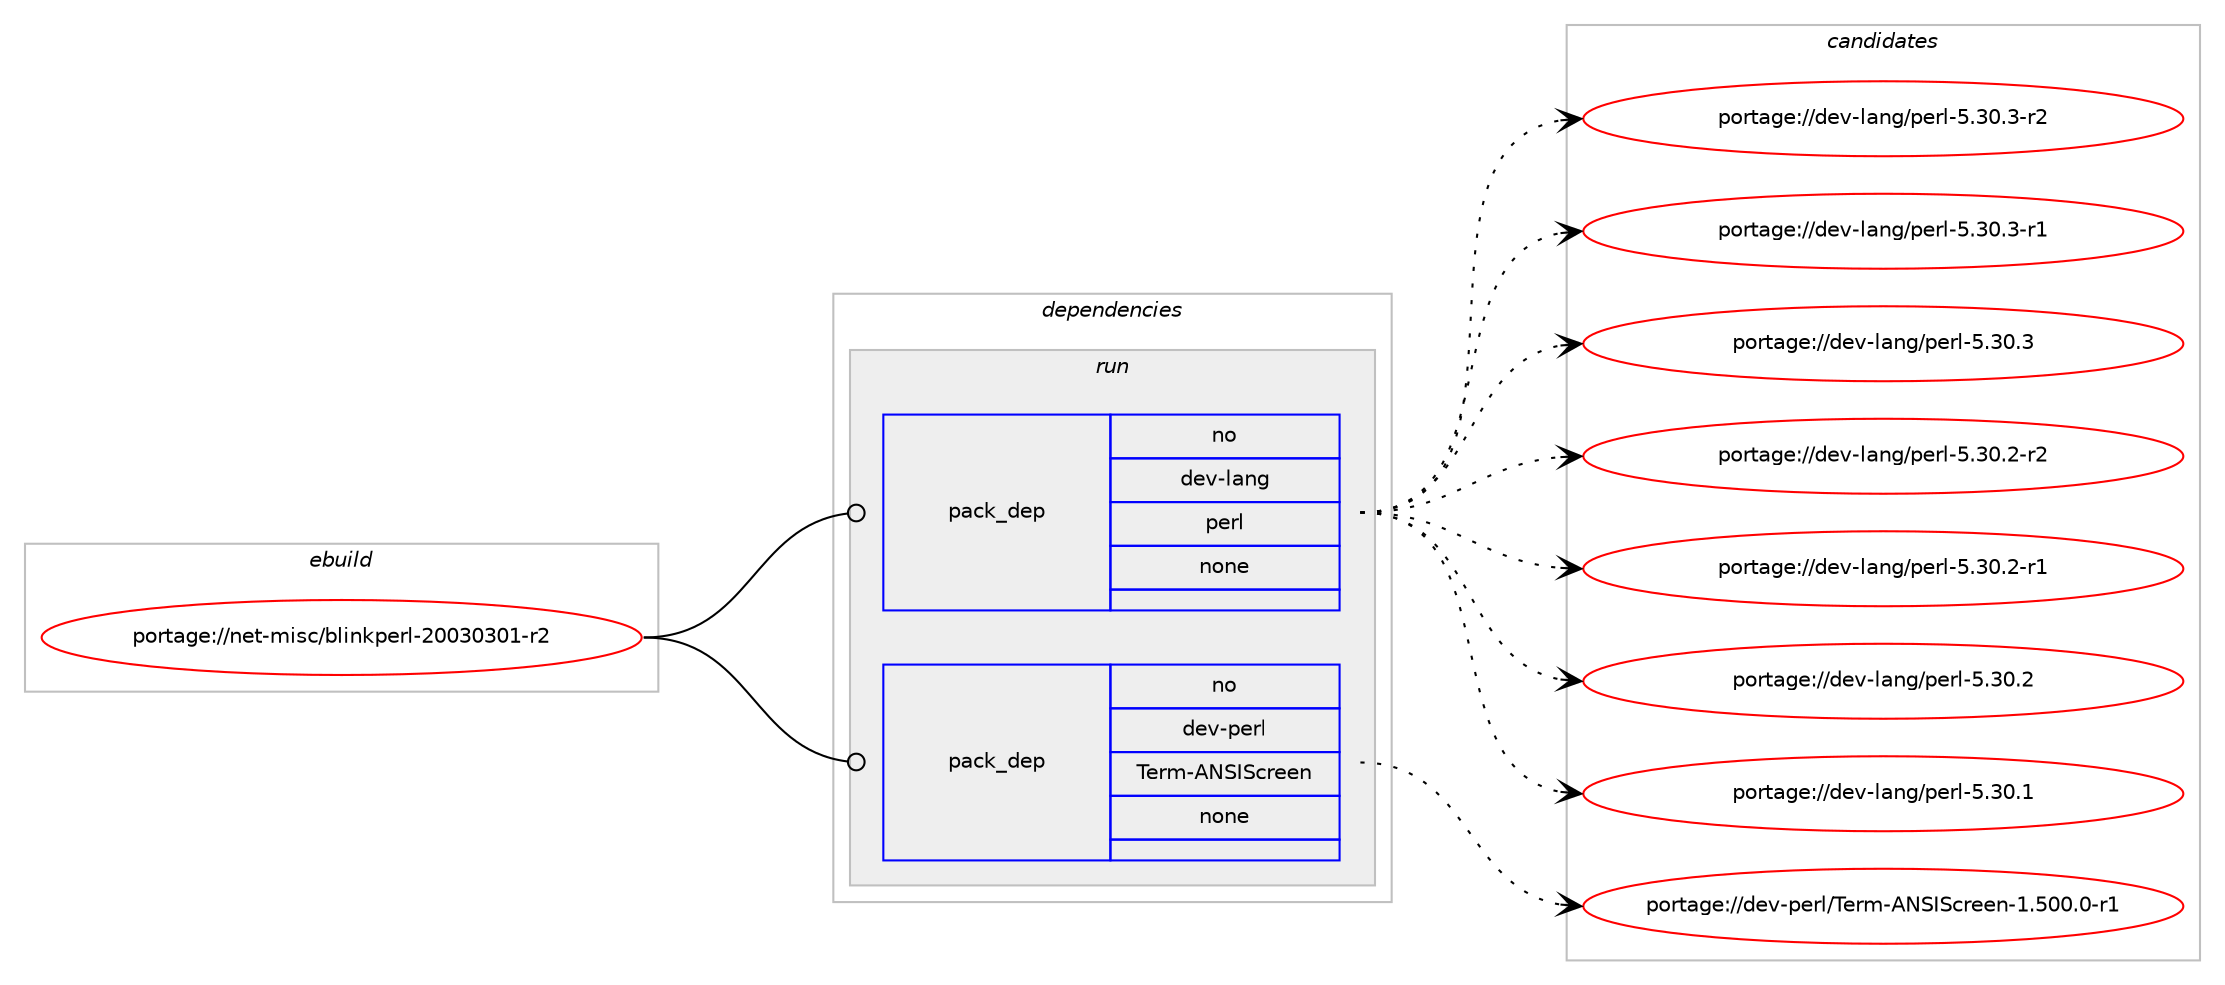 digraph prolog {

# *************
# Graph options
# *************

newrank=true;
concentrate=true;
compound=true;
graph [rankdir=LR,fontname=Helvetica,fontsize=10,ranksep=1.5];#, ranksep=2.5, nodesep=0.2];
edge  [arrowhead=vee];
node  [fontname=Helvetica,fontsize=10];

# **********
# The ebuild
# **********

subgraph cluster_leftcol {
color=gray;
rank=same;
label=<<i>ebuild</i>>;
id [label="portage://net-misc/blinkperl-20030301-r2", color=red, width=4, href="../net-misc/blinkperl-20030301-r2.svg"];
}

# ****************
# The dependencies
# ****************

subgraph cluster_midcol {
color=gray;
label=<<i>dependencies</i>>;
subgraph cluster_compile {
fillcolor="#eeeeee";
style=filled;
label=<<i>compile</i>>;
}
subgraph cluster_compileandrun {
fillcolor="#eeeeee";
style=filled;
label=<<i>compile and run</i>>;
}
subgraph cluster_run {
fillcolor="#eeeeee";
style=filled;
label=<<i>run</i>>;
subgraph pack5522 {
dependency6267 [label=<<TABLE BORDER="0" CELLBORDER="1" CELLSPACING="0" CELLPADDING="4" WIDTH="220"><TR><TD ROWSPAN="6" CELLPADDING="30">pack_dep</TD></TR><TR><TD WIDTH="110">no</TD></TR><TR><TD>dev-lang</TD></TR><TR><TD>perl</TD></TR><TR><TD>none</TD></TR><TR><TD></TD></TR></TABLE>>, shape=none, color=blue];
}
id:e -> dependency6267:w [weight=20,style="solid",arrowhead="odot"];
subgraph pack5523 {
dependency6268 [label=<<TABLE BORDER="0" CELLBORDER="1" CELLSPACING="0" CELLPADDING="4" WIDTH="220"><TR><TD ROWSPAN="6" CELLPADDING="30">pack_dep</TD></TR><TR><TD WIDTH="110">no</TD></TR><TR><TD>dev-perl</TD></TR><TR><TD>Term-ANSIScreen</TD></TR><TR><TD>none</TD></TR><TR><TD></TD></TR></TABLE>>, shape=none, color=blue];
}
id:e -> dependency6268:w [weight=20,style="solid",arrowhead="odot"];
}
}

# **************
# The candidates
# **************

subgraph cluster_choices {
rank=same;
color=gray;
label=<<i>candidates</i>>;

subgraph choice5522 {
color=black;
nodesep=1;
choice100101118451089711010347112101114108455346514846514511450 [label="portage://dev-lang/perl-5.30.3-r2", color=red, width=4,href="../dev-lang/perl-5.30.3-r2.svg"];
choice100101118451089711010347112101114108455346514846514511449 [label="portage://dev-lang/perl-5.30.3-r1", color=red, width=4,href="../dev-lang/perl-5.30.3-r1.svg"];
choice10010111845108971101034711210111410845534651484651 [label="portage://dev-lang/perl-5.30.3", color=red, width=4,href="../dev-lang/perl-5.30.3.svg"];
choice100101118451089711010347112101114108455346514846504511450 [label="portage://dev-lang/perl-5.30.2-r2", color=red, width=4,href="../dev-lang/perl-5.30.2-r2.svg"];
choice100101118451089711010347112101114108455346514846504511449 [label="portage://dev-lang/perl-5.30.2-r1", color=red, width=4,href="../dev-lang/perl-5.30.2-r1.svg"];
choice10010111845108971101034711210111410845534651484650 [label="portage://dev-lang/perl-5.30.2", color=red, width=4,href="../dev-lang/perl-5.30.2.svg"];
choice10010111845108971101034711210111410845534651484649 [label="portage://dev-lang/perl-5.30.1", color=red, width=4,href="../dev-lang/perl-5.30.1.svg"];
dependency6267:e -> choice100101118451089711010347112101114108455346514846514511450:w [style=dotted,weight="100"];
dependency6267:e -> choice100101118451089711010347112101114108455346514846514511449:w [style=dotted,weight="100"];
dependency6267:e -> choice10010111845108971101034711210111410845534651484651:w [style=dotted,weight="100"];
dependency6267:e -> choice100101118451089711010347112101114108455346514846504511450:w [style=dotted,weight="100"];
dependency6267:e -> choice100101118451089711010347112101114108455346514846504511449:w [style=dotted,weight="100"];
dependency6267:e -> choice10010111845108971101034711210111410845534651484650:w [style=dotted,weight="100"];
dependency6267:e -> choice10010111845108971101034711210111410845534651484649:w [style=dotted,weight="100"];
}
subgraph choice5523 {
color=black;
nodesep=1;
choice1001011184511210111410847841011141094565788373839911410110111045494653484846484511449 [label="portage://dev-perl/Term-ANSIScreen-1.500.0-r1", color=red, width=4,href="../dev-perl/Term-ANSIScreen-1.500.0-r1.svg"];
dependency6268:e -> choice1001011184511210111410847841011141094565788373839911410110111045494653484846484511449:w [style=dotted,weight="100"];
}
}

}

